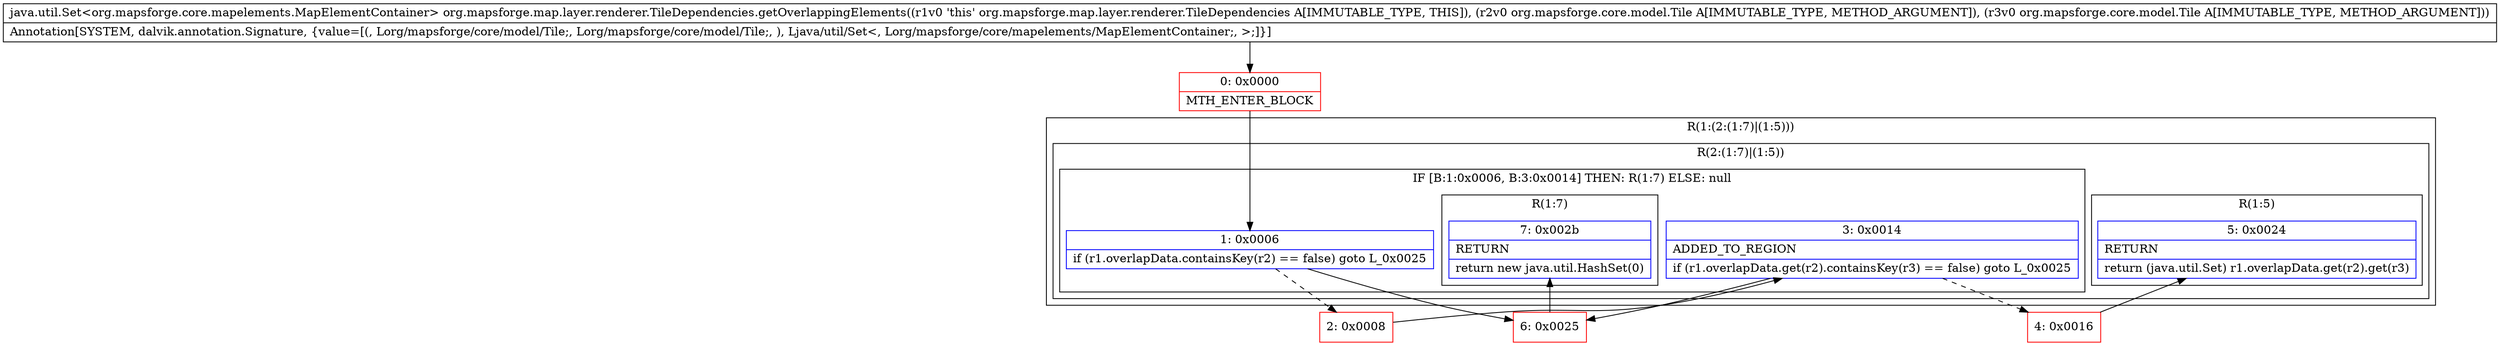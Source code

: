 digraph "CFG fororg.mapsforge.map.layer.renderer.TileDependencies.getOverlappingElements(Lorg\/mapsforge\/core\/model\/Tile;Lorg\/mapsforge\/core\/model\/Tile;)Ljava\/util\/Set;" {
subgraph cluster_Region_1252085261 {
label = "R(1:(2:(1:7)|(1:5)))";
node [shape=record,color=blue];
subgraph cluster_Region_1440194771 {
label = "R(2:(1:7)|(1:5))";
node [shape=record,color=blue];
subgraph cluster_IfRegion_599133963 {
label = "IF [B:1:0x0006, B:3:0x0014] THEN: R(1:7) ELSE: null";
node [shape=record,color=blue];
Node_1 [shape=record,label="{1\:\ 0x0006|if (r1.overlapData.containsKey(r2) == false) goto L_0x0025\l}"];
Node_3 [shape=record,label="{3\:\ 0x0014|ADDED_TO_REGION\l|if (r1.overlapData.get(r2).containsKey(r3) == false) goto L_0x0025\l}"];
subgraph cluster_Region_1761243744 {
label = "R(1:7)";
node [shape=record,color=blue];
Node_7 [shape=record,label="{7\:\ 0x002b|RETURN\l|return new java.util.HashSet(0)\l}"];
}
}
subgraph cluster_Region_678135892 {
label = "R(1:5)";
node [shape=record,color=blue];
Node_5 [shape=record,label="{5\:\ 0x0024|RETURN\l|return (java.util.Set) r1.overlapData.get(r2).get(r3)\l}"];
}
}
}
Node_0 [shape=record,color=red,label="{0\:\ 0x0000|MTH_ENTER_BLOCK\l}"];
Node_2 [shape=record,color=red,label="{2\:\ 0x0008}"];
Node_4 [shape=record,color=red,label="{4\:\ 0x0016}"];
Node_6 [shape=record,color=red,label="{6\:\ 0x0025}"];
MethodNode[shape=record,label="{java.util.Set\<org.mapsforge.core.mapelements.MapElementContainer\> org.mapsforge.map.layer.renderer.TileDependencies.getOverlappingElements((r1v0 'this' org.mapsforge.map.layer.renderer.TileDependencies A[IMMUTABLE_TYPE, THIS]), (r2v0 org.mapsforge.core.model.Tile A[IMMUTABLE_TYPE, METHOD_ARGUMENT]), (r3v0 org.mapsforge.core.model.Tile A[IMMUTABLE_TYPE, METHOD_ARGUMENT]))  | Annotation[SYSTEM, dalvik.annotation.Signature, \{value=[(, Lorg\/mapsforge\/core\/model\/Tile;, Lorg\/mapsforge\/core\/model\/Tile;, ), Ljava\/util\/Set\<, Lorg\/mapsforge\/core\/mapelements\/MapElementContainer;, \>;]\}]\l}"];
MethodNode -> Node_0;
Node_1 -> Node_2[style=dashed];
Node_1 -> Node_6;
Node_3 -> Node_4[style=dashed];
Node_3 -> Node_6;
Node_0 -> Node_1;
Node_2 -> Node_3;
Node_4 -> Node_5;
Node_6 -> Node_7;
}


